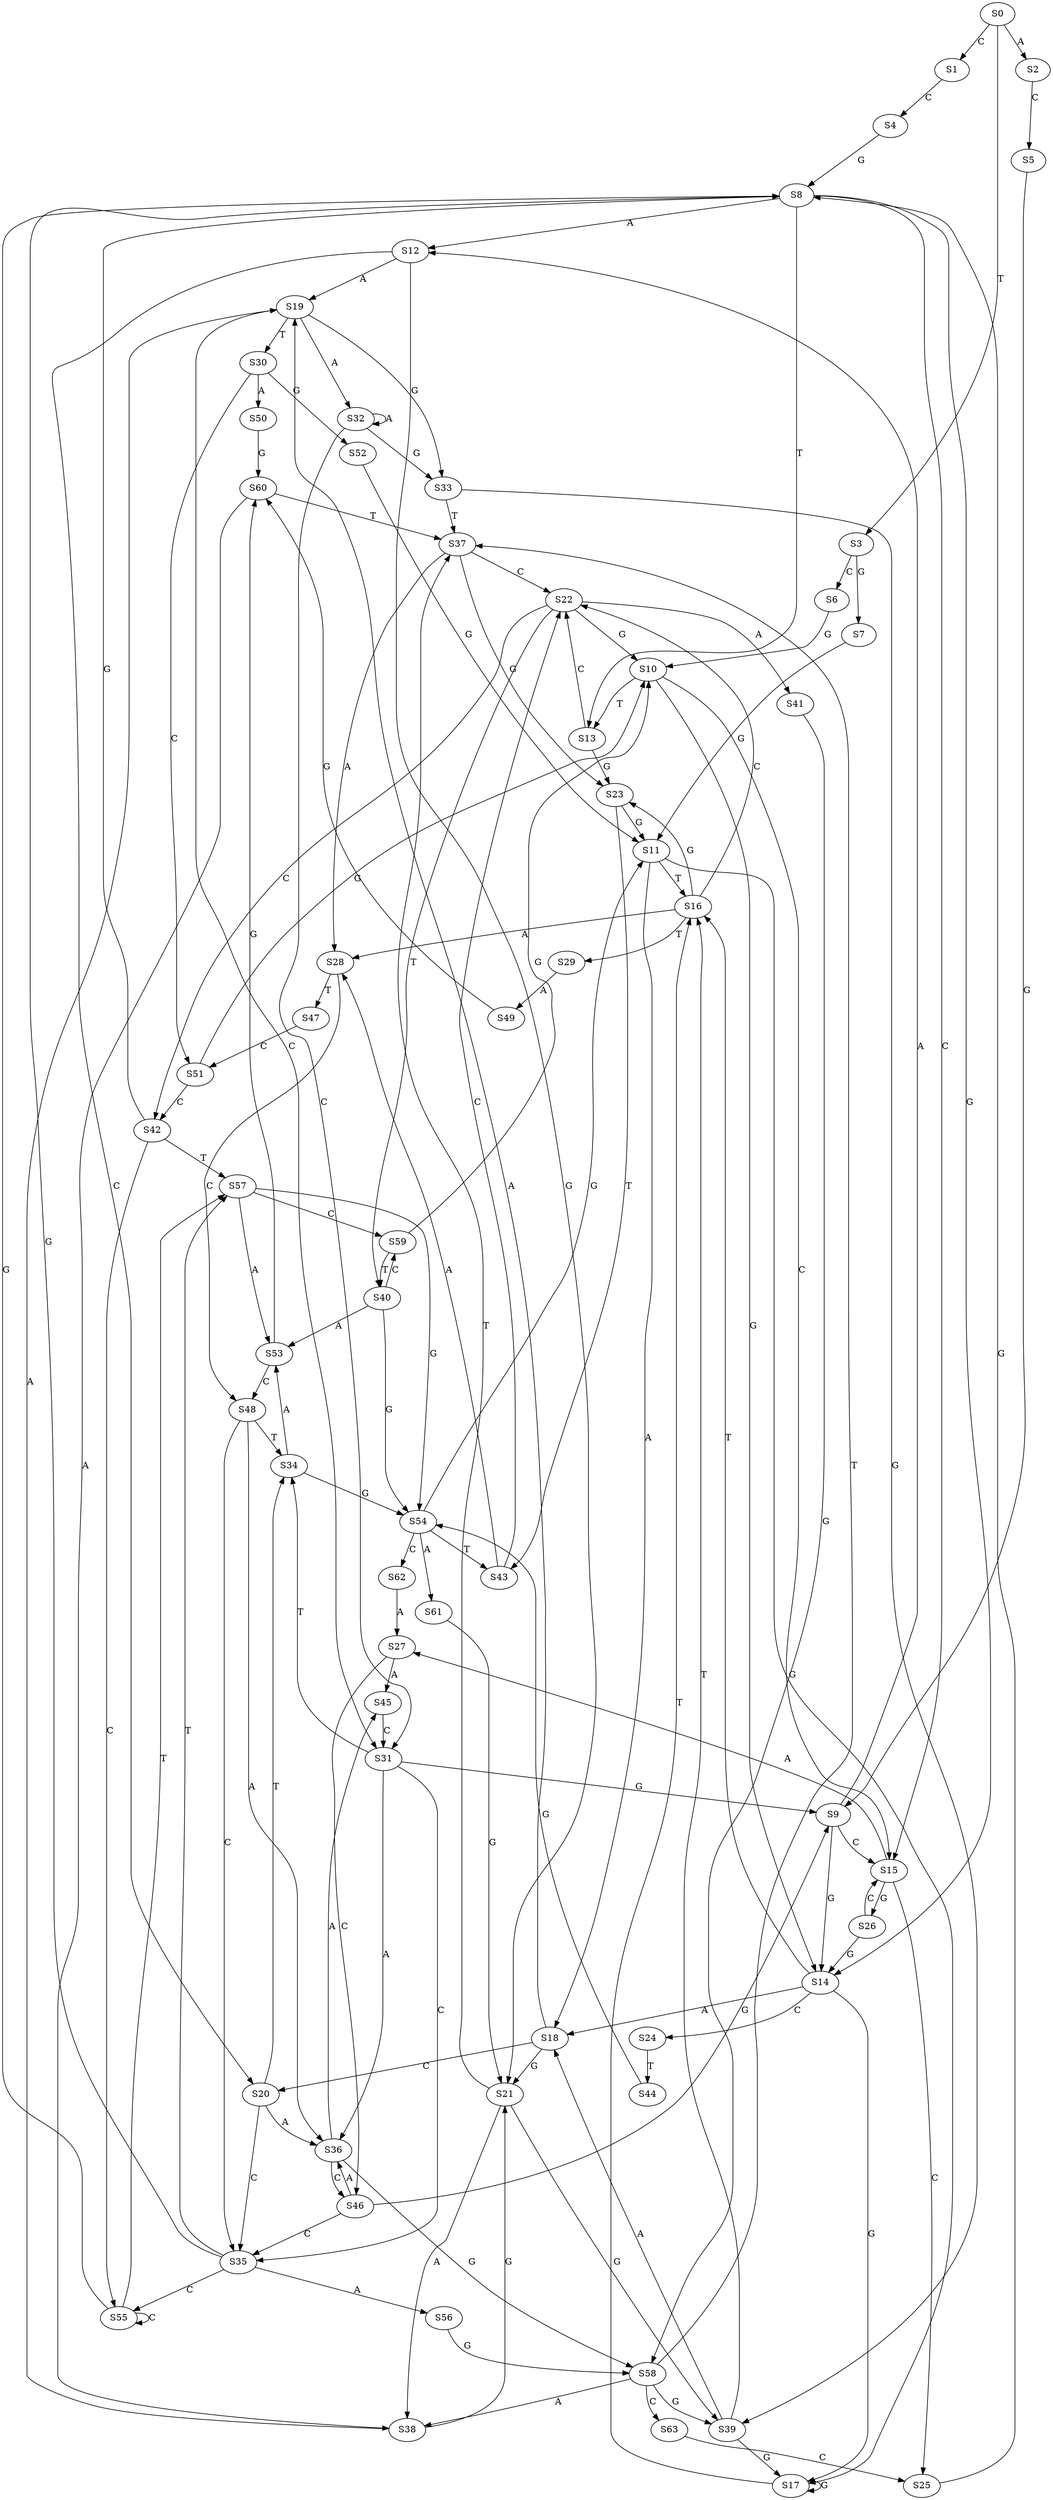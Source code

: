 strict digraph  {
	S0 -> S1 [ label = C ];
	S0 -> S2 [ label = A ];
	S0 -> S3 [ label = T ];
	S1 -> S4 [ label = C ];
	S2 -> S5 [ label = C ];
	S3 -> S6 [ label = C ];
	S3 -> S7 [ label = G ];
	S4 -> S8 [ label = G ];
	S5 -> S9 [ label = G ];
	S6 -> S10 [ label = G ];
	S7 -> S11 [ label = G ];
	S8 -> S12 [ label = A ];
	S8 -> S13 [ label = T ];
	S8 -> S14 [ label = G ];
	S8 -> S15 [ label = C ];
	S9 -> S12 [ label = A ];
	S9 -> S14 [ label = G ];
	S9 -> S15 [ label = C ];
	S10 -> S14 [ label = G ];
	S10 -> S13 [ label = T ];
	S10 -> S15 [ label = C ];
	S11 -> S16 [ label = T ];
	S11 -> S17 [ label = G ];
	S11 -> S18 [ label = A ];
	S12 -> S19 [ label = A ];
	S12 -> S20 [ label = C ];
	S12 -> S21 [ label = G ];
	S13 -> S22 [ label = C ];
	S13 -> S23 [ label = G ];
	S14 -> S18 [ label = A ];
	S14 -> S17 [ label = G ];
	S14 -> S24 [ label = C ];
	S14 -> S16 [ label = T ];
	S15 -> S25 [ label = C ];
	S15 -> S26 [ label = G ];
	S15 -> S27 [ label = A ];
	S16 -> S28 [ label = A ];
	S16 -> S23 [ label = G ];
	S16 -> S22 [ label = C ];
	S16 -> S29 [ label = T ];
	S17 -> S16 [ label = T ];
	S17 -> S17 [ label = G ];
	S18 -> S19 [ label = A ];
	S18 -> S20 [ label = C ];
	S18 -> S21 [ label = G ];
	S19 -> S30 [ label = T ];
	S19 -> S31 [ label = C ];
	S19 -> S32 [ label = A ];
	S19 -> S33 [ label = G ];
	S20 -> S34 [ label = T ];
	S20 -> S35 [ label = C ];
	S20 -> S36 [ label = A ];
	S21 -> S37 [ label = T ];
	S21 -> S38 [ label = A ];
	S21 -> S39 [ label = G ];
	S22 -> S40 [ label = T ];
	S22 -> S10 [ label = G ];
	S22 -> S41 [ label = A ];
	S22 -> S42 [ label = C ];
	S23 -> S43 [ label = T ];
	S23 -> S11 [ label = G ];
	S24 -> S44 [ label = T ];
	S25 -> S8 [ label = G ];
	S26 -> S14 [ label = G ];
	S26 -> S15 [ label = C ];
	S27 -> S45 [ label = A ];
	S27 -> S46 [ label = C ];
	S28 -> S47 [ label = T ];
	S28 -> S48 [ label = C ];
	S29 -> S49 [ label = A ];
	S30 -> S50 [ label = A ];
	S30 -> S51 [ label = C ];
	S30 -> S52 [ label = G ];
	S31 -> S36 [ label = A ];
	S31 -> S35 [ label = C ];
	S31 -> S9 [ label = G ];
	S31 -> S34 [ label = T ];
	S32 -> S33 [ label = G ];
	S32 -> S31 [ label = C ];
	S32 -> S32 [ label = A ];
	S33 -> S37 [ label = T ];
	S33 -> S39 [ label = G ];
	S34 -> S53 [ label = A ];
	S34 -> S54 [ label = G ];
	S35 -> S55 [ label = C ];
	S35 -> S56 [ label = A ];
	S35 -> S57 [ label = T ];
	S35 -> S8 [ label = G ];
	S36 -> S58 [ label = G ];
	S36 -> S46 [ label = C ];
	S36 -> S45 [ label = A ];
	S37 -> S28 [ label = A ];
	S37 -> S22 [ label = C ];
	S37 -> S23 [ label = G ];
	S38 -> S19 [ label = A ];
	S38 -> S21 [ label = G ];
	S39 -> S18 [ label = A ];
	S39 -> S16 [ label = T ];
	S39 -> S17 [ label = G ];
	S40 -> S54 [ label = G ];
	S40 -> S59 [ label = C ];
	S40 -> S53 [ label = A ];
	S41 -> S58 [ label = G ];
	S42 -> S55 [ label = C ];
	S42 -> S57 [ label = T ];
	S42 -> S8 [ label = G ];
	S43 -> S22 [ label = C ];
	S43 -> S28 [ label = A ];
	S44 -> S54 [ label = G ];
	S45 -> S31 [ label = C ];
	S46 -> S35 [ label = C ];
	S46 -> S36 [ label = A ];
	S46 -> S9 [ label = G ];
	S47 -> S51 [ label = C ];
	S48 -> S35 [ label = C ];
	S48 -> S34 [ label = T ];
	S48 -> S36 [ label = A ];
	S49 -> S60 [ label = G ];
	S50 -> S60 [ label = G ];
	S51 -> S42 [ label = C ];
	S51 -> S10 [ label = G ];
	S52 -> S11 [ label = G ];
	S53 -> S60 [ label = G ];
	S53 -> S48 [ label = C ];
	S54 -> S61 [ label = A ];
	S54 -> S43 [ label = T ];
	S54 -> S62 [ label = C ];
	S54 -> S11 [ label = G ];
	S55 -> S8 [ label = G ];
	S55 -> S55 [ label = C ];
	S55 -> S57 [ label = T ];
	S56 -> S58 [ label = G ];
	S57 -> S53 [ label = A ];
	S57 -> S54 [ label = G ];
	S57 -> S59 [ label = C ];
	S58 -> S39 [ label = G ];
	S58 -> S37 [ label = T ];
	S58 -> S63 [ label = C ];
	S58 -> S38 [ label = A ];
	S59 -> S40 [ label = T ];
	S59 -> S10 [ label = G ];
	S60 -> S37 [ label = T ];
	S60 -> S38 [ label = A ];
	S61 -> S21 [ label = G ];
	S62 -> S27 [ label = A ];
	S63 -> S25 [ label = C ];
}
